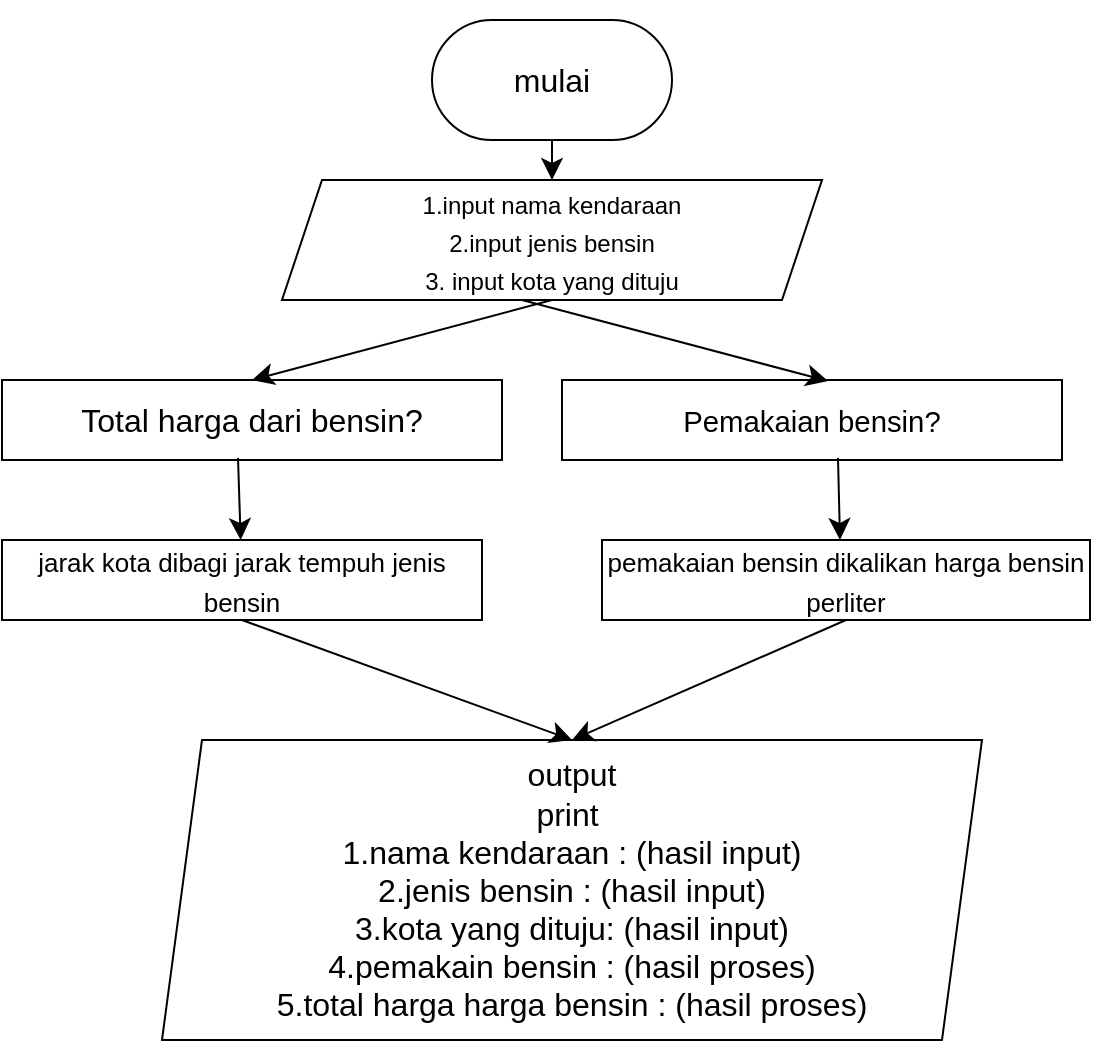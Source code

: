 <mxfile version="22.0.8" type="github" pages="2">
  <diagram id="C5RBs43oDa-KdzZeNtuy" name="Page-1">
    <mxGraphModel dx="880" dy="528" grid="1" gridSize="10" guides="1" tooltips="1" connect="1" arrows="1" fold="1" page="1" pageScale="1" pageWidth="827" pageHeight="1169" math="0" shadow="0">
      <root>
        <mxCell id="WIyWlLk6GJQsqaUBKTNV-0" />
        <mxCell id="WIyWlLk6GJQsqaUBKTNV-1" parent="WIyWlLk6GJQsqaUBKTNV-0" />
        <mxCell id="y8-nCs5fKX-PKwveGrgr-0" value="mulai" style="rounded=1;whiteSpace=wrap;html=1;fontSize=16;arcSize=50;" vertex="1" parent="WIyWlLk6GJQsqaUBKTNV-1">
          <mxGeometry x="335" y="40" width="120" height="60" as="geometry" />
        </mxCell>
        <mxCell id="y8-nCs5fKX-PKwveGrgr-1" value="&lt;font style=&quot;font-size: 12px;&quot;&gt;1.input nama kendaraan&lt;br&gt;2.input jenis bensin&lt;br&gt;3. input kota yang dituju&lt;br&gt;&lt;/font&gt;" style="shape=parallelogram;perimeter=parallelogramPerimeter;whiteSpace=wrap;html=1;fixedSize=1;fontSize=16;" vertex="1" parent="WIyWlLk6GJQsqaUBKTNV-1">
          <mxGeometry x="260" y="120" width="270" height="60" as="geometry" />
        </mxCell>
        <mxCell id="y8-nCs5fKX-PKwveGrgr-3" value="" style="endArrow=classic;html=1;rounded=0;fontSize=12;startSize=8;endSize=8;curved=1;entryX=0.5;entryY=0;entryDx=0;entryDy=0;" edge="1" parent="WIyWlLk6GJQsqaUBKTNV-1" source="y8-nCs5fKX-PKwveGrgr-0" target="y8-nCs5fKX-PKwveGrgr-1">
          <mxGeometry width="50" height="50" relative="1" as="geometry">
            <mxPoint x="510" y="250" as="sourcePoint" />
            <mxPoint x="560" y="200" as="targetPoint" />
          </mxGeometry>
        </mxCell>
        <mxCell id="y8-nCs5fKX-PKwveGrgr-4" value="&lt;span id=&quot;docs-internal-guid-0278875a-7fff-57d9-e5d2-270e72f169c4&quot;&gt;Total harga dari bensin?&lt;/span&gt;" style="rounded=0;whiteSpace=wrap;html=1;fontSize=16;" vertex="1" parent="WIyWlLk6GJQsqaUBKTNV-1">
          <mxGeometry x="120" y="220" width="250" height="40" as="geometry" />
        </mxCell>
        <mxCell id="y8-nCs5fKX-PKwveGrgr-5" value="" style="endArrow=classic;html=1;rounded=0;fontSize=12;startSize=8;endSize=8;curved=1;exitX=0.5;exitY=1;exitDx=0;exitDy=0;entryX=0.5;entryY=0;entryDx=0;entryDy=0;" edge="1" parent="WIyWlLk6GJQsqaUBKTNV-1" source="y8-nCs5fKX-PKwveGrgr-1" target="y8-nCs5fKX-PKwveGrgr-4">
          <mxGeometry width="50" height="50" relative="1" as="geometry">
            <mxPoint x="510" y="250" as="sourcePoint" />
            <mxPoint x="560" y="200" as="targetPoint" />
          </mxGeometry>
        </mxCell>
        <mxCell id="y8-nCs5fKX-PKwveGrgr-6" style="edgeStyle=none;curved=1;rounded=0;orthogonalLoop=1;jettySize=auto;html=1;exitX=0;exitY=0;exitDx=0;exitDy=0;fontSize=12;startSize=8;endSize=8;" edge="1" parent="WIyWlLk6GJQsqaUBKTNV-1" source="y8-nCs5fKX-PKwveGrgr-0" target="y8-nCs5fKX-PKwveGrgr-0">
          <mxGeometry relative="1" as="geometry" />
        </mxCell>
        <mxCell id="y8-nCs5fKX-PKwveGrgr-7" value="&lt;b id=&quot;docs-internal-guid-462453cf-7fff-cfa9-f9e9-5f868ac966bd&quot; style=&quot;font-weight:normal;&quot;&gt;&lt;span style=&quot;font-size: 11pt; font-family: Arial, sans-serif; color: rgb(0, 0, 0); background-color: transparent; font-weight: 400; font-style: normal; font-variant: normal; text-decoration: none; vertical-align: baseline;&quot;&gt;Pemakaian bensin?&lt;/span&gt;&lt;/b&gt;" style="rounded=0;whiteSpace=wrap;html=1;fontSize=16;" vertex="1" parent="WIyWlLk6GJQsqaUBKTNV-1">
          <mxGeometry x="400" y="220" width="250" height="40" as="geometry" />
        </mxCell>
        <mxCell id="y8-nCs5fKX-PKwveGrgr-8" value="" style="endArrow=classic;html=1;rounded=0;fontSize=12;startSize=8;endSize=8;curved=1;entryX=0.532;entryY=0.014;entryDx=0;entryDy=0;entryPerimeter=0;" edge="1" parent="WIyWlLk6GJQsqaUBKTNV-1" target="y8-nCs5fKX-PKwveGrgr-7">
          <mxGeometry width="50" height="50" relative="1" as="geometry">
            <mxPoint x="380" y="180" as="sourcePoint" />
            <mxPoint x="255" y="230" as="targetPoint" />
          </mxGeometry>
        </mxCell>
        <mxCell id="y8-nCs5fKX-PKwveGrgr-9" value="&lt;font style=&quot;font-size: 13px;&quot;&gt;jarak kota dibagi jarak tempuh jenis bensin&lt;/font&gt;&lt;span id=&quot;docs-internal-guid-bc31dac8-7fff-da4b-b227-d37ce68a76ee&quot;&gt;&lt;/span&gt;" style="rounded=0;whiteSpace=wrap;html=1;fontSize=16;" vertex="1" parent="WIyWlLk6GJQsqaUBKTNV-1">
          <mxGeometry x="120" y="300" width="240" height="40" as="geometry" />
        </mxCell>
        <mxCell id="y8-nCs5fKX-PKwveGrgr-10" value="" style="endArrow=classic;html=1;rounded=0;fontSize=12;startSize=8;endSize=8;curved=1;exitX=0.472;exitY=0.975;exitDx=0;exitDy=0;exitPerimeter=0;" edge="1" parent="WIyWlLk6GJQsqaUBKTNV-1" source="y8-nCs5fKX-PKwveGrgr-4" target="y8-nCs5fKX-PKwveGrgr-9">
          <mxGeometry width="50" height="50" relative="1" as="geometry">
            <mxPoint x="240" y="270" as="sourcePoint" />
            <mxPoint x="240" y="290" as="targetPoint" />
          </mxGeometry>
        </mxCell>
        <mxCell id="y8-nCs5fKX-PKwveGrgr-11" value="&lt;font style=&quot;font-size: 13px;&quot;&gt;pemakaian bensin dikalikan harga bensin perliter&lt;/font&gt;&lt;span id=&quot;docs-internal-guid-bc31dac8-7fff-da4b-b227-d37ce68a76ee&quot;&gt;&lt;/span&gt;" style="rounded=0;whiteSpace=wrap;html=1;fontSize=16;" vertex="1" parent="WIyWlLk6GJQsqaUBKTNV-1">
          <mxGeometry x="420" y="300" width="244" height="40" as="geometry" />
        </mxCell>
        <mxCell id="y8-nCs5fKX-PKwveGrgr-13" value="&lt;font style=&quot;font-size: 16px;&quot;&gt;output &lt;br&gt;print&amp;nbsp;&lt;br&gt;1.nama kendaraan : (hasil input)&lt;br&gt;2.jenis bensin : (hasil input)&lt;br&gt;3.kota yang dituju: (hasil input)&lt;br&gt;4.pemakain bensin : (hasil proses)&lt;br&gt;5.total harga harga bensin : (hasil proses)&lt;br&gt;&lt;/font&gt;" style="shape=parallelogram;perimeter=parallelogramPerimeter;whiteSpace=wrap;html=1;fixedSize=1;fontSize=16;" vertex="1" parent="WIyWlLk6GJQsqaUBKTNV-1">
          <mxGeometry x="200" y="400" width="410" height="150" as="geometry" />
        </mxCell>
        <mxCell id="y8-nCs5fKX-PKwveGrgr-14" value="" style="endArrow=classic;html=1;rounded=0;fontSize=12;startSize=8;endSize=8;curved=1;exitX=0.5;exitY=1;exitDx=0;exitDy=0;entryX=0.5;entryY=0;entryDx=0;entryDy=0;" edge="1" parent="WIyWlLk6GJQsqaUBKTNV-1" source="y8-nCs5fKX-PKwveGrgr-9" target="y8-nCs5fKX-PKwveGrgr-13">
          <mxGeometry width="50" height="50" relative="1" as="geometry">
            <mxPoint x="470" y="490" as="sourcePoint" />
            <mxPoint x="520" y="440" as="targetPoint" />
          </mxGeometry>
        </mxCell>
        <mxCell id="y8-nCs5fKX-PKwveGrgr-15" value="" style="endArrow=classic;html=1;rounded=0;fontSize=12;startSize=8;endSize=8;curved=1;exitX=0.5;exitY=1;exitDx=0;exitDy=0;entryX=0.5;entryY=0;entryDx=0;entryDy=0;" edge="1" parent="WIyWlLk6GJQsqaUBKTNV-1" source="y8-nCs5fKX-PKwveGrgr-11" target="y8-nCs5fKX-PKwveGrgr-13">
          <mxGeometry width="50" height="50" relative="1" as="geometry">
            <mxPoint x="470" y="490" as="sourcePoint" />
            <mxPoint x="520" y="440" as="targetPoint" />
          </mxGeometry>
        </mxCell>
        <mxCell id="y8-nCs5fKX-PKwveGrgr-16" value="" style="endArrow=classic;html=1;rounded=0;fontSize=12;startSize=8;endSize=8;curved=1;exitX=0.472;exitY=0.975;exitDx=0;exitDy=0;exitPerimeter=0;" edge="1" parent="WIyWlLk6GJQsqaUBKTNV-1">
          <mxGeometry width="50" height="50" relative="1" as="geometry">
            <mxPoint x="538" y="259" as="sourcePoint" />
            <mxPoint x="539" y="300" as="targetPoint" />
          </mxGeometry>
        </mxCell>
      </root>
    </mxGraphModel>
  </diagram>
  <diagram name="Salinan Page-1" id="OErTkVTzFhlqzerNKKcr">
    <mxGraphModel dx="1257" dy="754" grid="1" gridSize="10" guides="1" tooltips="1" connect="1" arrows="1" fold="1" page="1" pageScale="1" pageWidth="827" pageHeight="1169" math="0" shadow="0">
      <root>
        <mxCell id="3OZRFm7UazzrMlj3fCfI-0" />
        <mxCell id="3OZRFm7UazzrMlj3fCfI-1" parent="3OZRFm7UazzrMlj3fCfI-0" />
        <mxCell id="3OZRFm7UazzrMlj3fCfI-2" value="mulai" style="rounded=1;whiteSpace=wrap;html=1;fontSize=16;arcSize=50;" vertex="1" parent="3OZRFm7UazzrMlj3fCfI-1">
          <mxGeometry x="335" y="40" width="120" height="60" as="geometry" />
        </mxCell>
        <mxCell id="3OZRFm7UazzrMlj3fCfI-4" value="" style="endArrow=classic;html=1;rounded=0;fontSize=12;startSize=8;endSize=8;curved=1;entryX=0.5;entryY=0;entryDx=0;entryDy=0;" edge="1" parent="3OZRFm7UazzrMlj3fCfI-1" source="3OZRFm7UazzrMlj3fCfI-2" target="u5q74EIJYps9vgb-d6Vu-2">
          <mxGeometry width="50" height="50" relative="1" as="geometry">
            <mxPoint x="510" y="250" as="sourcePoint" />
            <mxPoint x="400" y="120" as="targetPoint" />
          </mxGeometry>
        </mxCell>
        <mxCell id="3OZRFm7UazzrMlj3fCfI-7" style="edgeStyle=none;curved=1;rounded=0;orthogonalLoop=1;jettySize=auto;html=1;exitX=0;exitY=0;exitDx=0;exitDy=0;fontSize=12;startSize=8;endSize=8;" edge="1" parent="3OZRFm7UazzrMlj3fCfI-1" source="3OZRFm7UazzrMlj3fCfI-2" target="3OZRFm7UazzrMlj3fCfI-2">
          <mxGeometry relative="1" as="geometry" />
        </mxCell>
        <mxCell id="3OZRFm7UazzrMlj3fCfI-13" value="&lt;font style=&quot;font-size: 16px;&quot;&gt;output &lt;br&gt;print&amp;nbsp;&lt;br&gt;1.nama kendaraan : (hasil input)&lt;br&gt;2.jenis bensin : (hasil input)&lt;br&gt;3.kota yang dituju: (hasil input)&lt;br&gt;4.pemakain bensin : (hasil proses)&lt;br&gt;5.total harga harga bensin : (hasil proses)&lt;br&gt;&lt;/font&gt;" style="shape=parallelogram;perimeter=parallelogramPerimeter;whiteSpace=wrap;html=1;fixedSize=1;fontSize=16;" vertex="1" parent="3OZRFm7UazzrMlj3fCfI-1">
          <mxGeometry x="185" y="640" width="420" height="150" as="geometry" />
        </mxCell>
        <mxCell id="u5q74EIJYps9vgb-d6Vu-2" value="INPUT" style="shape=parallelogram;perimeter=parallelogramPerimeter;whiteSpace=wrap;html=1;fixedSize=1;fontSize=16;" vertex="1" parent="3OZRFm7UazzrMlj3fCfI-1">
          <mxGeometry x="342.5" y="130" width="105" height="40" as="geometry" />
        </mxCell>
        <mxCell id="u5q74EIJYps9vgb-d6Vu-5" value="" style="endArrow=classic;html=1;rounded=0;fontSize=12;startSize=8;endSize=8;exitX=0;exitY=0.5;exitDx=0;exitDy=0;entryX=0.5;entryY=0;entryDx=0;entryDy=0;edgeStyle=orthogonalEdgeStyle;" edge="1" parent="3OZRFm7UazzrMlj3fCfI-1" source="u5q74EIJYps9vgb-d6Vu-2" target="u5q74EIJYps9vgb-d6Vu-6">
          <mxGeometry width="50" height="50" relative="1" as="geometry">
            <mxPoint x="390" y="190" as="sourcePoint" />
            <mxPoint x="395" y="200" as="targetPoint" />
          </mxGeometry>
        </mxCell>
        <mxCell id="u5q74EIJYps9vgb-d6Vu-15" value="" style="edgeStyle=orthogonalEdgeStyle;rounded=0;orthogonalLoop=1;jettySize=auto;html=1;fontSize=12;startSize=8;endSize=8;entryX=0.5;entryY=0;entryDx=0;entryDy=0;exitX=1;exitY=0.5;exitDx=0;exitDy=0;" edge="1" parent="3OZRFm7UazzrMlj3fCfI-1" source="u5q74EIJYps9vgb-d6Vu-6" target="u5q74EIJYps9vgb-d6Vu-10">
          <mxGeometry relative="1" as="geometry" />
        </mxCell>
        <mxCell id="u5q74EIJYps9vgb-d6Vu-18" style="edgeStyle=none;curved=1;rounded=0;orthogonalLoop=1;jettySize=auto;html=1;entryX=0.5;entryY=0;entryDx=0;entryDy=0;fontSize=12;startSize=8;endSize=8;" edge="1" parent="3OZRFm7UazzrMlj3fCfI-1" source="u5q74EIJYps9vgb-d6Vu-6" target="u5q74EIJYps9vgb-d6Vu-17">
          <mxGeometry relative="1" as="geometry" />
        </mxCell>
        <mxCell id="u5q74EIJYps9vgb-d6Vu-32" style="edgeStyle=orthogonalEdgeStyle;rounded=0;orthogonalLoop=1;jettySize=auto;html=1;entryX=0.5;entryY=0;entryDx=0;entryDy=0;fontSize=12;startSize=8;endSize=8;" edge="1" parent="3OZRFm7UazzrMlj3fCfI-1" source="u5q74EIJYps9vgb-d6Vu-6" target="u5q74EIJYps9vgb-d6Vu-9">
          <mxGeometry relative="1" as="geometry" />
        </mxCell>
        <mxCell id="u5q74EIJYps9vgb-d6Vu-6" value="&lt;font style=&quot;font-size: 14px;&quot;&gt;JENIS BENSIN&lt;/font&gt;" style="rhombus;whiteSpace=wrap;html=1;fontSize=16;" vertex="1" parent="3OZRFm7UazzrMlj3fCfI-1">
          <mxGeometry x="200" y="200" width="90" height="90" as="geometry" />
        </mxCell>
        <mxCell id="u5q74EIJYps9vgb-d6Vu-30" value="" style="edgeStyle=none;curved=1;rounded=0;orthogonalLoop=1;jettySize=auto;html=1;fontSize=12;startSize=8;endSize=8;" edge="1" parent="3OZRFm7UazzrMlj3fCfI-1" source="u5q74EIJYps9vgb-d6Vu-7" target="u5q74EIJYps9vgb-d6Vu-20">
          <mxGeometry relative="1" as="geometry" />
        </mxCell>
        <mxCell id="u5q74EIJYps9vgb-d6Vu-33" style="edgeStyle=orthogonalEdgeStyle;rounded=0;orthogonalLoop=1;jettySize=auto;html=1;entryX=0;entryY=0.5;entryDx=0;entryDy=0;fontSize=12;startSize=8;endSize=8;exitX=1;exitY=0.5;exitDx=0;exitDy=0;" edge="1" parent="3OZRFm7UazzrMlj3fCfI-1" source="u5q74EIJYps9vgb-d6Vu-7" target="u5q74EIJYps9vgb-d6Vu-23">
          <mxGeometry relative="1" as="geometry" />
        </mxCell>
        <mxCell id="u5q74EIJYps9vgb-d6Vu-34" style="edgeStyle=orthogonalEdgeStyle;rounded=0;orthogonalLoop=1;jettySize=auto;html=1;entryX=0;entryY=0.5;entryDx=0;entryDy=0;fontSize=12;startSize=8;endSize=8;" edge="1" parent="3OZRFm7UazzrMlj3fCfI-1" source="u5q74EIJYps9vgb-d6Vu-7" target="u5q74EIJYps9vgb-d6Vu-28">
          <mxGeometry relative="1" as="geometry" />
        </mxCell>
        <mxCell id="u5q74EIJYps9vgb-d6Vu-36" style="edgeStyle=orthogonalEdgeStyle;rounded=0;orthogonalLoop=1;jettySize=auto;html=1;entryX=0;entryY=0.5;entryDx=0;entryDy=0;fontSize=12;startSize=8;endSize=8;" edge="1" parent="3OZRFm7UazzrMlj3fCfI-1" source="u5q74EIJYps9vgb-d6Vu-7" target="u5q74EIJYps9vgb-d6Vu-29">
          <mxGeometry relative="1" as="geometry" />
        </mxCell>
        <mxCell id="u5q74EIJYps9vgb-d6Vu-37" style="edgeStyle=orthogonalEdgeStyle;rounded=0;orthogonalLoop=1;jettySize=auto;html=1;entryX=0;entryY=0.5;entryDx=0;entryDy=0;fontSize=12;startSize=8;endSize=8;" edge="1" parent="3OZRFm7UazzrMlj3fCfI-1" source="u5q74EIJYps9vgb-d6Vu-7" target="u5q74EIJYps9vgb-d6Vu-35">
          <mxGeometry relative="1" as="geometry" />
        </mxCell>
        <mxCell id="u5q74EIJYps9vgb-d6Vu-7" value="&lt;span style=&quot;font-size: 13px;&quot;&gt;KOTA TUJUAN&lt;/span&gt;" style="rhombus;whiteSpace=wrap;html=1;fontSize=16;" vertex="1" parent="3OZRFm7UazzrMlj3fCfI-1">
          <mxGeometry x="490" y="200" width="90" height="90" as="geometry" />
        </mxCell>
        <mxCell id="u5q74EIJYps9vgb-d6Vu-8" value="" style="endArrow=classic;html=1;rounded=0;fontSize=12;startSize=8;endSize=8;exitX=1;exitY=0.5;exitDx=0;exitDy=0;entryX=0.5;entryY=0;entryDx=0;entryDy=0;edgeStyle=orthogonalEdgeStyle;" edge="1" parent="3OZRFm7UazzrMlj3fCfI-1" source="u5q74EIJYps9vgb-d6Vu-2" target="u5q74EIJYps9vgb-d6Vu-7">
          <mxGeometry width="50" height="50" relative="1" as="geometry">
            <mxPoint x="390" y="380" as="sourcePoint" />
            <mxPoint x="440" y="330" as="targetPoint" />
          </mxGeometry>
        </mxCell>
        <mxCell id="u5q74EIJYps9vgb-d6Vu-38" style="edgeStyle=orthogonalEdgeStyle;rounded=0;orthogonalLoop=1;jettySize=auto;html=1;exitX=0.5;exitY=1;exitDx=0;exitDy=0;entryX=0;entryY=0.5;entryDx=0;entryDy=0;fontSize=12;startSize=8;endSize=8;" edge="1" parent="3OZRFm7UazzrMlj3fCfI-1" source="u5q74EIJYps9vgb-d6Vu-9" target="u5q74EIJYps9vgb-d6Vu-19">
          <mxGeometry relative="1" as="geometry" />
        </mxCell>
        <mxCell id="u5q74EIJYps9vgb-d6Vu-9" value="&lt;font style=&quot;font-size: 13px;&quot;&gt;pertalite&lt;br&gt;10.000/L&lt;br&gt;jarak tempuh 12km&lt;/font&gt;" style="rounded=0;whiteSpace=wrap;html=1;fontSize=16;" vertex="1" parent="3OZRFm7UazzrMlj3fCfI-1">
          <mxGeometry x="70" y="280" width="120" height="60" as="geometry" />
        </mxCell>
        <mxCell id="u5q74EIJYps9vgb-d6Vu-40" style="edgeStyle=orthogonalEdgeStyle;rounded=0;orthogonalLoop=1;jettySize=auto;html=1;exitX=0.5;exitY=1;exitDx=0;exitDy=0;entryX=0.5;entryY=0;entryDx=0;entryDy=0;fontSize=12;startSize=8;endSize=8;" edge="1" parent="3OZRFm7UazzrMlj3fCfI-1" source="u5q74EIJYps9vgb-d6Vu-10" target="u5q74EIJYps9vgb-d6Vu-19">
          <mxGeometry relative="1" as="geometry" />
        </mxCell>
        <mxCell id="u5q74EIJYps9vgb-d6Vu-10" value="&lt;font style=&quot;font-size: 13px;&quot;&gt;&lt;span id=&quot;docs-internal-guid-0c898084-7fff-9492-0027-311d90d35436&quot;&gt;&lt;/span&gt;pertamax&lt;br&gt;14.000/L&lt;br&gt;jarak tempuh 13km&lt;/font&gt;" style="rounded=0;whiteSpace=wrap;html=1;fontSize=16;" vertex="1" parent="3OZRFm7UazzrMlj3fCfI-1">
          <mxGeometry x="310" y="280" width="120" height="60" as="geometry" />
        </mxCell>
        <mxCell id="u5q74EIJYps9vgb-d6Vu-39" style="edgeStyle=orthogonalEdgeStyle;rounded=0;orthogonalLoop=1;jettySize=auto;html=1;exitX=0.5;exitY=1;exitDx=0;exitDy=0;entryX=0;entryY=0;entryDx=0;entryDy=0;fontSize=12;startSize=8;endSize=8;" edge="1" parent="3OZRFm7UazzrMlj3fCfI-1" source="u5q74EIJYps9vgb-d6Vu-17" target="u5q74EIJYps9vgb-d6Vu-19">
          <mxGeometry relative="1" as="geometry" />
        </mxCell>
        <mxCell id="u5q74EIJYps9vgb-d6Vu-17" value="&lt;font style=&quot;font-size: 13px;&quot;&gt;&lt;span id=&quot;docs-internal-guid-0c898084-7fff-9492-0027-311d90d35436&quot;&gt;&lt;/span&gt;pertamax&lt;br&gt;17.000/L&lt;br&gt;jarak tempuh 13.5km&lt;/font&gt;" style="rounded=0;whiteSpace=wrap;html=1;fontSize=16;" vertex="1" parent="3OZRFm7UazzrMlj3fCfI-1">
          <mxGeometry x="177.5" y="360" width="135" height="60" as="geometry" />
        </mxCell>
        <mxCell id="u5q74EIJYps9vgb-d6Vu-19" value="proses&amp;nbsp;" style="rounded=0;whiteSpace=wrap;html=1;fontSize=16;" vertex="1" parent="3OZRFm7UazzrMlj3fCfI-1">
          <mxGeometry x="322.5" y="540" width="127.5" height="60" as="geometry" />
        </mxCell>
        <mxCell id="u5q74EIJYps9vgb-d6Vu-42" style="edgeStyle=orthogonalEdgeStyle;rounded=0;orthogonalLoop=1;jettySize=auto;html=1;entryX=1;entryY=0.5;entryDx=0;entryDy=0;fontSize=12;startSize=8;endSize=8;" edge="1" parent="3OZRFm7UazzrMlj3fCfI-1" source="u5q74EIJYps9vgb-d6Vu-20" target="u5q74EIJYps9vgb-d6Vu-19">
          <mxGeometry relative="1" as="geometry">
            <Array as="points">
              <mxPoint x="790" y="245" />
              <mxPoint x="790" y="570" />
            </Array>
          </mxGeometry>
        </mxCell>
        <mxCell id="u5q74EIJYps9vgb-d6Vu-20" value="&lt;font style=&quot;font-size: 13px;&quot;&gt;jakarta&lt;br&gt;jarak tempuh 20km&lt;/font&gt;" style="rounded=0;whiteSpace=wrap;html=1;fontSize=16;" vertex="1" parent="3OZRFm7UazzrMlj3fCfI-1">
          <mxGeometry x="630" y="215" width="120" height="60" as="geometry" />
        </mxCell>
        <mxCell id="u5q74EIJYps9vgb-d6Vu-23" value="&lt;font style=&quot;font-size: 13px;&quot;&gt;bekasi&lt;br&gt;jarak tempuh 35.7km&lt;/font&gt;" style="rounded=0;whiteSpace=wrap;html=1;fontSize=16;" vertex="1" parent="3OZRFm7UazzrMlj3fCfI-1">
          <mxGeometry x="630" y="290" width="120" height="60" as="geometry" />
        </mxCell>
        <mxCell id="u5q74EIJYps9vgb-d6Vu-28" value="&lt;font style=&quot;font-size: 13px;&quot;&gt;depok&lt;br&gt;jarak tempuh 5km&lt;/font&gt;" style="rounded=0;whiteSpace=wrap;html=1;fontSize=16;" vertex="1" parent="3OZRFm7UazzrMlj3fCfI-1">
          <mxGeometry x="630" y="370" width="120" height="60" as="geometry" />
        </mxCell>
        <mxCell id="u5q74EIJYps9vgb-d6Vu-41" style="edgeStyle=orthogonalEdgeStyle;rounded=0;orthogonalLoop=1;jettySize=auto;html=1;entryX=1;entryY=0.5;entryDx=0;entryDy=0;fontSize=12;startSize=8;endSize=8;" edge="1" parent="3OZRFm7UazzrMlj3fCfI-1" source="u5q74EIJYps9vgb-d6Vu-29" target="u5q74EIJYps9vgb-d6Vu-19">
          <mxGeometry relative="1" as="geometry">
            <Array as="points">
              <mxPoint x="790" y="170" />
              <mxPoint x="790" y="570" />
            </Array>
          </mxGeometry>
        </mxCell>
        <mxCell id="u5q74EIJYps9vgb-d6Vu-29" value="&lt;font style=&quot;font-size: 13px;&quot;&gt;tanggerang&lt;br&gt;jarak tempuh 99km&lt;/font&gt;" style="rounded=0;whiteSpace=wrap;html=1;fontSize=16;" vertex="1" parent="3OZRFm7UazzrMlj3fCfI-1">
          <mxGeometry x="630" y="140" width="120" height="60" as="geometry" />
        </mxCell>
        <mxCell id="u5q74EIJYps9vgb-d6Vu-45" style="edgeStyle=orthogonalEdgeStyle;rounded=0;orthogonalLoop=1;jettySize=auto;html=1;entryX=1;entryY=0.5;entryDx=0;entryDy=0;fontSize=12;startSize=8;endSize=8;" edge="1" parent="3OZRFm7UazzrMlj3fCfI-1" source="u5q74EIJYps9vgb-d6Vu-35" target="u5q74EIJYps9vgb-d6Vu-19">
          <mxGeometry relative="1" as="geometry">
            <Array as="points">
              <mxPoint x="790" y="480" />
              <mxPoint x="790" y="570" />
            </Array>
          </mxGeometry>
        </mxCell>
        <mxCell id="u5q74EIJYps9vgb-d6Vu-35" value="&lt;font style=&quot;font-size: 13px;&quot;&gt;tanggerang&lt;br&gt;jarak tempuh 99km&lt;/font&gt;" style="rounded=0;whiteSpace=wrap;html=1;fontSize=16;" vertex="1" parent="3OZRFm7UazzrMlj3fCfI-1">
          <mxGeometry x="620" y="450" width="120" height="60" as="geometry" />
        </mxCell>
        <mxCell id="u5q74EIJYps9vgb-d6Vu-44" style="edgeStyle=orthogonalEdgeStyle;rounded=0;orthogonalLoop=1;jettySize=auto;html=1;entryX=1.004;entryY=0.4;entryDx=0;entryDy=0;entryPerimeter=0;fontSize=12;startSize=8;endSize=8;" edge="1" parent="3OZRFm7UazzrMlj3fCfI-1" source="u5q74EIJYps9vgb-d6Vu-28" target="u5q74EIJYps9vgb-d6Vu-19">
          <mxGeometry relative="1" as="geometry">
            <Array as="points">
              <mxPoint x="790" y="400" />
              <mxPoint x="790" y="564" />
            </Array>
          </mxGeometry>
        </mxCell>
        <mxCell id="u5q74EIJYps9vgb-d6Vu-47" style="edgeStyle=none;curved=1;rounded=0;orthogonalLoop=1;jettySize=auto;html=1;entryX=0.478;entryY=0;entryDx=0;entryDy=0;entryPerimeter=0;fontSize=12;startSize=8;endSize=8;" edge="1" parent="3OZRFm7UazzrMlj3fCfI-1" source="u5q74EIJYps9vgb-d6Vu-19" target="3OZRFm7UazzrMlj3fCfI-13">
          <mxGeometry relative="1" as="geometry" />
        </mxCell>
      </root>
    </mxGraphModel>
  </diagram>
</mxfile>
